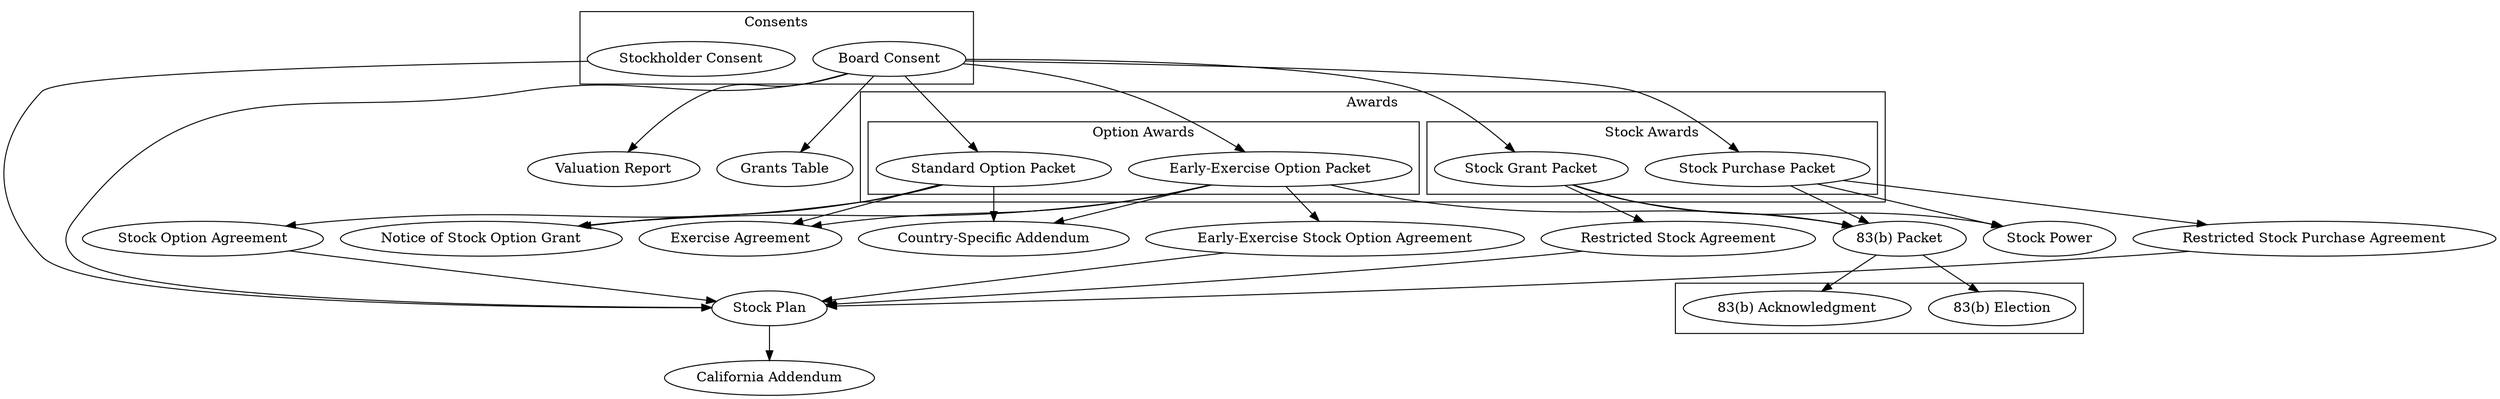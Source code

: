 digraph stockplan {

  subgraph cluster_consents {
    label="Consents";
    graph[style=solid];
    "Board Consent";
    "Stockholder Consent";
  }

  subgraph cluster_awards {
    label="Awards";
    graph[style=solid];

    subgraph cluster_options {
      label="Option Awards";
      graph[style=solid];
      "Early-Exercise Option Packet";
      "Standard Option Packet";
    }

    subgraph cluster_stock {
      label="Stock Awards";
      graph[style=solid];
      "Stock Grant Packet";
      "Stock Purchase Packet";
    }
  }

  subgraph cluster_83b {
    "83(b) Acknowledgment";
    "83(b) Election";
  }

  "Board Consent" -> "Stock Plan";
  "Board Consent" -> "Standard Option Packet";
  "Board Consent" -> "Early-Exercise Option Packet";
  "Board Consent" -> "Stock Purchase Packet";
  "Board Consent" -> "Stock Grant Packet";
  "Board Consent" -> "Valuation Report";
  "Board Consent" -> "Grants Table";

  "Stockholder Consent" -> "Stock Plan";

  "Stock Plan" -> "California Addendum";

  "Standard Option Packet" -> "Notice of Stock Option Grant";
  "Standard Option Packet" -> "Stock Option Agreement";
  "Standard Option Packet" -> "Exercise Agreement";
  "Standard Option Packet" -> "Country-Specific Addendum";

  "Stock Option Agreement" -> "Stock Plan";

  "Early-Exercise Option Packet" -> "Notice of Stock Option Grant";
  "Early-Exercise Option Packet" -> "Early-Exercise Stock Option Agreement";
  "Early-Exercise Option Packet" -> "Exercise Agreement";
  "Early-Exercise Option Packet" -> "Country-Specific Addendum";
  "Early-Exercise Option Packet" -> "83(b) Packet";

  "Early-Exercise Stock Option Agreement" -> "Stock Plan";

  "Stock Grant Packet" -> "Restricted Stock Agreement";
  "Stock Grant Packet" -> "Stock Power";
  "Stock Grant Packet" -> "83(b) Packet";

  "Restricted Stock Agreement" -> "Stock Plan";

  "Stock Purchase Packet" -> "Restricted Stock Purchase Agreement";
  "Stock Purchase Packet" -> "Stock Power";
  "Stock Purchase Packet" -> "83(b) Packet";

  "Restricted Stock Purchase Agreement" -> "Stock Plan";

  "83(b) Packet" -> "83(b) Election";
  "83(b) Packet" -> "83(b) Acknowledgment";
}
